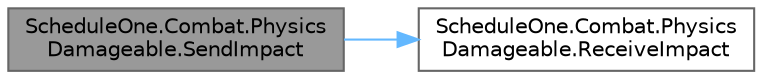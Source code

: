 digraph "ScheduleOne.Combat.PhysicsDamageable.SendImpact"
{
 // LATEX_PDF_SIZE
  bgcolor="transparent";
  edge [fontname=Helvetica,fontsize=10,labelfontname=Helvetica,labelfontsize=10];
  node [fontname=Helvetica,fontsize=10,shape=box,height=0.2,width=0.4];
  rankdir="LR";
  Node1 [id="Node000001",label="ScheduleOne.Combat.Physics\lDamageable.SendImpact",height=0.2,width=0.4,color="gray40", fillcolor="grey60", style="filled", fontcolor="black",tooltip=" "];
  Node1 -> Node2 [id="edge1_Node000001_Node000002",color="steelblue1",style="solid",tooltip=" "];
  Node2 [id="Node000002",label="ScheduleOne.Combat.Physics\lDamageable.ReceiveImpact",height=0.2,width=0.4,color="grey40", fillcolor="white", style="filled",URL="$class_schedule_one_1_1_combat_1_1_physics_damageable.html#abb05d1178c7ed0588609119e2c22c2e5",tooltip=" "];
}
